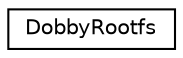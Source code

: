 digraph "Graphical Class Hierarchy"
{
 // LATEX_PDF_SIZE
  edge [fontname="Helvetica",fontsize="10",labelfontname="Helvetica",labelfontsize="10"];
  node [fontname="Helvetica",fontsize="10",shape=record];
  rankdir="LR";
  Node0 [label="DobbyRootfs",height=0.2,width=0.4,color="black", fillcolor="white", style="filled",URL="$classDobbyRootfs.html",tooltip="Creates a directory populated with rootfs based on the supplied container config."];
}
